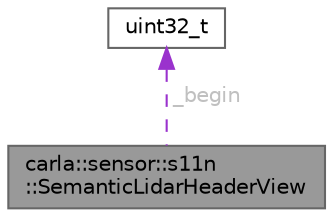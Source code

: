 digraph "carla::sensor::s11n::SemanticLidarHeaderView"
{
 // INTERACTIVE_SVG=YES
 // LATEX_PDF_SIZE
  bgcolor="transparent";
  edge [fontname=Helvetica,fontsize=10,labelfontname=Helvetica,labelfontsize=10];
  node [fontname=Helvetica,fontsize=10,shape=box,height=0.2,width=0.4];
  Node1 [id="Node000001",label="carla::sensor::s11n\l::SemanticLidarHeaderView",height=0.2,width=0.4,color="gray40", fillcolor="grey60", style="filled", fontcolor="black",tooltip="A view over the header of a Lidar measurement."];
  Node2 -> Node1 [id="edge1_Node000001_Node000002",dir="back",color="darkorchid3",style="dashed",tooltip=" ",label=" _begin",fontcolor="grey" ];
  Node2 [id="Node000002",label="uint32_t",height=0.2,width=0.4,color="gray40", fillcolor="white", style="filled",tooltip=" "];
}

